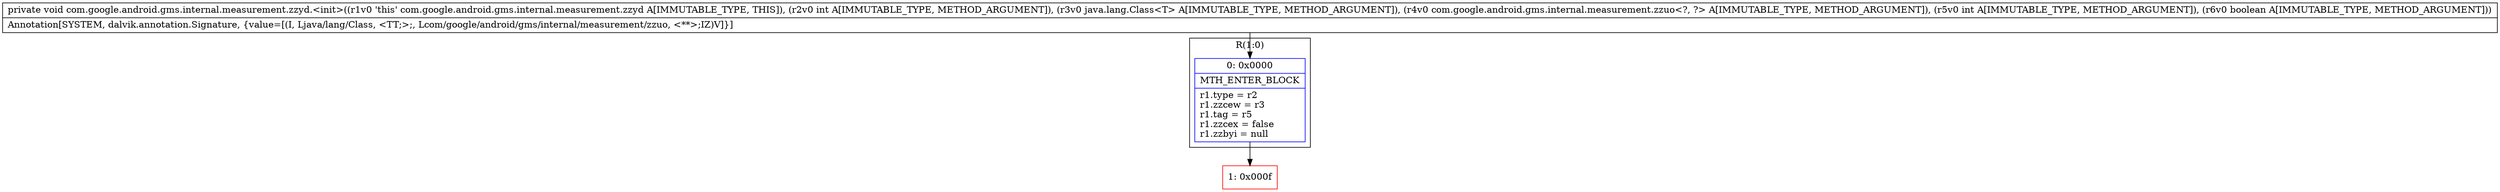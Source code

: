 digraph "CFG forcom.google.android.gms.internal.measurement.zzyd.\<init\>(ILjava\/lang\/Class;Lcom\/google\/android\/gms\/internal\/measurement\/zzuo;IZ)V" {
subgraph cluster_Region_973943444 {
label = "R(1:0)";
node [shape=record,color=blue];
Node_0 [shape=record,label="{0\:\ 0x0000|MTH_ENTER_BLOCK\l|r1.type = r2\lr1.zzcew = r3\lr1.tag = r5\lr1.zzcex = false\lr1.zzbyi = null\l}"];
}
Node_1 [shape=record,color=red,label="{1\:\ 0x000f}"];
MethodNode[shape=record,label="{private void com.google.android.gms.internal.measurement.zzyd.\<init\>((r1v0 'this' com.google.android.gms.internal.measurement.zzyd A[IMMUTABLE_TYPE, THIS]), (r2v0 int A[IMMUTABLE_TYPE, METHOD_ARGUMENT]), (r3v0 java.lang.Class\<T\> A[IMMUTABLE_TYPE, METHOD_ARGUMENT]), (r4v0 com.google.android.gms.internal.measurement.zzuo\<?, ?\> A[IMMUTABLE_TYPE, METHOD_ARGUMENT]), (r5v0 int A[IMMUTABLE_TYPE, METHOD_ARGUMENT]), (r6v0 boolean A[IMMUTABLE_TYPE, METHOD_ARGUMENT]))  | Annotation[SYSTEM, dalvik.annotation.Signature, \{value=[(I, Ljava\/lang\/Class, \<TT;\>;, Lcom\/google\/android\/gms\/internal\/measurement\/zzuo, \<**\>;IZ)V]\}]\l}"];
MethodNode -> Node_0;
Node_0 -> Node_1;
}

